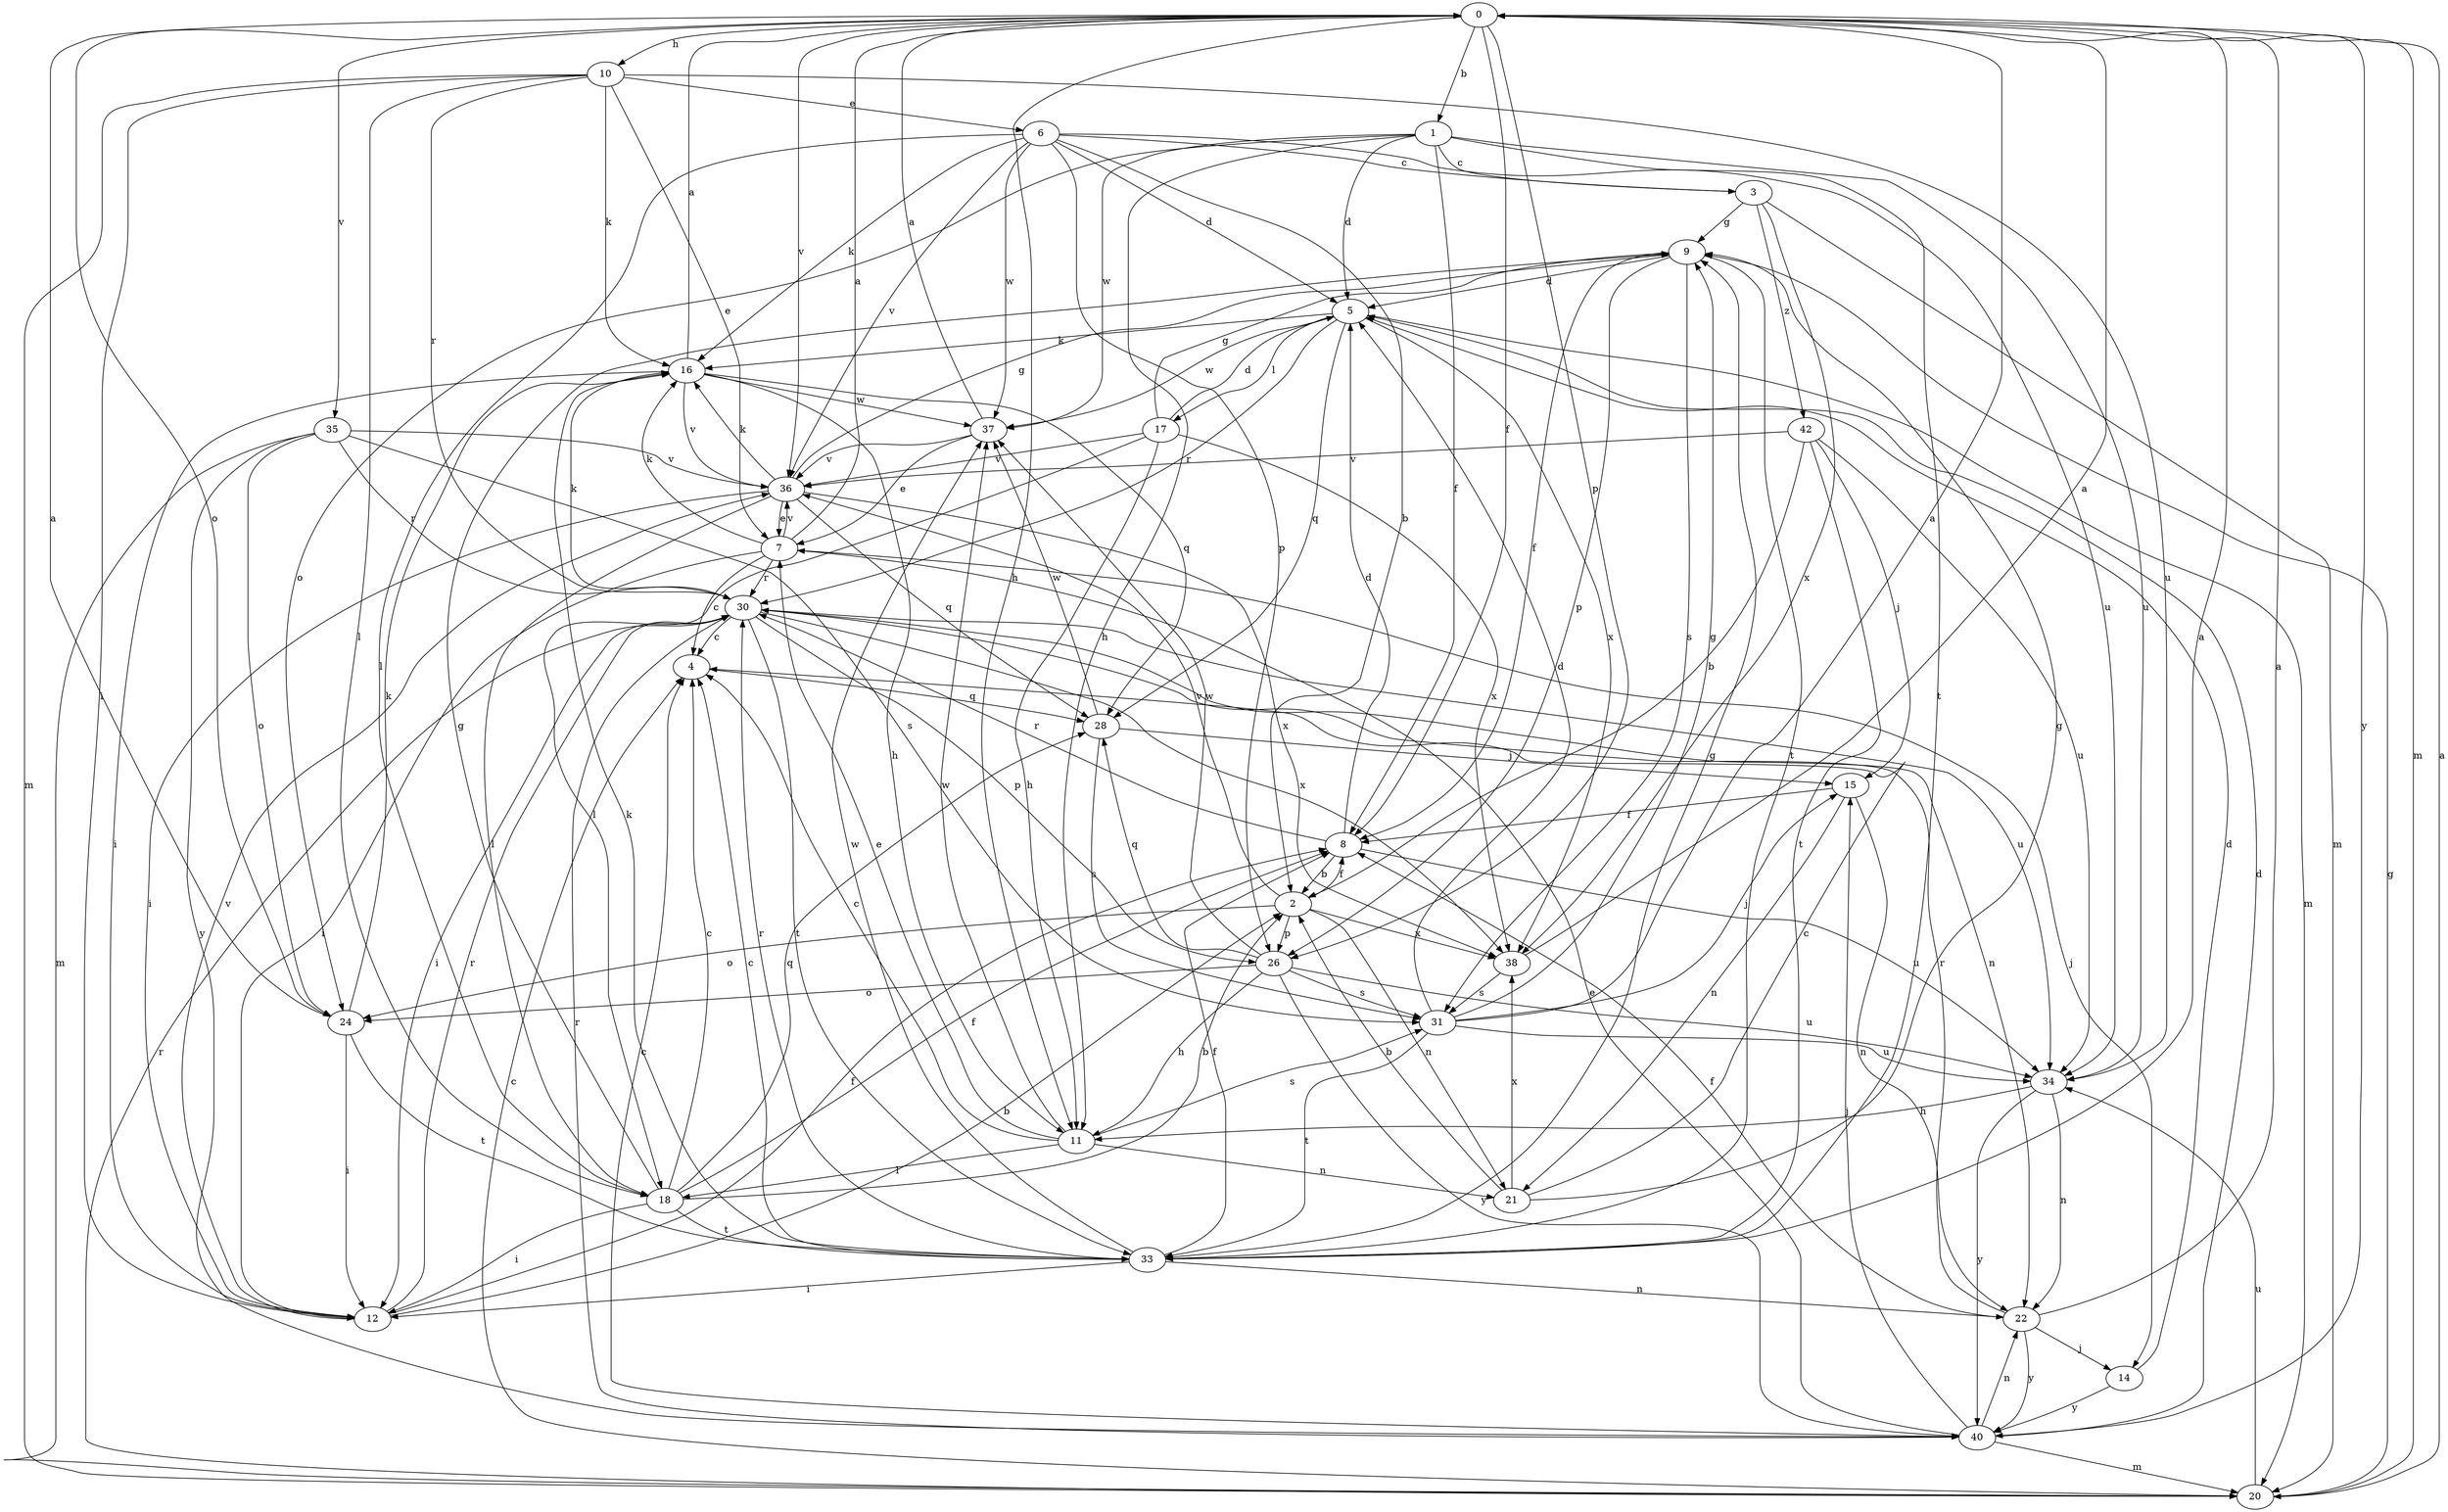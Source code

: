 strict digraph  {
0;
1;
2;
3;
4;
5;
6;
7;
8;
9;
10;
11;
12;
14;
15;
16;
17;
18;
20;
21;
22;
24;
26;
28;
30;
31;
33;
34;
35;
36;
37;
38;
40;
42;
0 -> 1  [label=b];
0 -> 8  [label=f];
0 -> 10  [label=h];
0 -> 11  [label=h];
0 -> 20  [label=m];
0 -> 24  [label=o];
0 -> 26  [label=p];
0 -> 35  [label=v];
0 -> 36  [label=v];
0 -> 40  [label=y];
1 -> 3  [label=c];
1 -> 5  [label=d];
1 -> 8  [label=f];
1 -> 11  [label=h];
1 -> 24  [label=o];
1 -> 33  [label=t];
1 -> 34  [label=u];
1 -> 37  [label=w];
2 -> 8  [label=f];
2 -> 21  [label=n];
2 -> 24  [label=o];
2 -> 26  [label=p];
2 -> 36  [label=v];
2 -> 38  [label=x];
3 -> 9  [label=g];
3 -> 20  [label=m];
3 -> 38  [label=x];
3 -> 42  [label=z];
4 -> 28  [label=q];
5 -> 16  [label=k];
5 -> 17  [label=l];
5 -> 20  [label=m];
5 -> 28  [label=q];
5 -> 30  [label=r];
5 -> 37  [label=w];
5 -> 38  [label=x];
6 -> 2  [label=b];
6 -> 3  [label=c];
6 -> 5  [label=d];
6 -> 16  [label=k];
6 -> 18  [label=l];
6 -> 26  [label=p];
6 -> 34  [label=u];
6 -> 36  [label=v];
6 -> 37  [label=w];
7 -> 0  [label=a];
7 -> 4  [label=c];
7 -> 12  [label=i];
7 -> 14  [label=j];
7 -> 16  [label=k];
7 -> 30  [label=r];
7 -> 36  [label=v];
8 -> 2  [label=b];
8 -> 5  [label=d];
8 -> 30  [label=r];
8 -> 34  [label=u];
9 -> 5  [label=d];
9 -> 8  [label=f];
9 -> 26  [label=p];
9 -> 31  [label=s];
9 -> 33  [label=t];
10 -> 6  [label=e];
10 -> 7  [label=e];
10 -> 12  [label=i];
10 -> 16  [label=k];
10 -> 18  [label=l];
10 -> 20  [label=m];
10 -> 30  [label=r];
10 -> 34  [label=u];
11 -> 4  [label=c];
11 -> 7  [label=e];
11 -> 18  [label=l];
11 -> 21  [label=n];
11 -> 31  [label=s];
11 -> 37  [label=w];
12 -> 2  [label=b];
12 -> 8  [label=f];
12 -> 30  [label=r];
12 -> 36  [label=v];
14 -> 5  [label=d];
14 -> 40  [label=y];
15 -> 8  [label=f];
15 -> 21  [label=n];
15 -> 22  [label=n];
16 -> 0  [label=a];
16 -> 11  [label=h];
16 -> 12  [label=i];
16 -> 28  [label=q];
16 -> 36  [label=v];
16 -> 37  [label=w];
17 -> 5  [label=d];
17 -> 9  [label=g];
17 -> 11  [label=h];
17 -> 18  [label=l];
17 -> 36  [label=v];
17 -> 38  [label=x];
18 -> 2  [label=b];
18 -> 4  [label=c];
18 -> 8  [label=f];
18 -> 9  [label=g];
18 -> 12  [label=i];
18 -> 28  [label=q];
18 -> 33  [label=t];
20 -> 0  [label=a];
20 -> 4  [label=c];
20 -> 9  [label=g];
20 -> 30  [label=r];
20 -> 34  [label=u];
21 -> 2  [label=b];
21 -> 4  [label=c];
21 -> 9  [label=g];
21 -> 38  [label=x];
22 -> 0  [label=a];
22 -> 8  [label=f];
22 -> 14  [label=j];
22 -> 30  [label=r];
22 -> 40  [label=y];
24 -> 0  [label=a];
24 -> 12  [label=i];
24 -> 16  [label=k];
24 -> 33  [label=t];
26 -> 11  [label=h];
26 -> 24  [label=o];
26 -> 28  [label=q];
26 -> 31  [label=s];
26 -> 34  [label=u];
26 -> 37  [label=w];
26 -> 40  [label=y];
28 -> 15  [label=j];
28 -> 31  [label=s];
28 -> 37  [label=w];
30 -> 4  [label=c];
30 -> 12  [label=i];
30 -> 16  [label=k];
30 -> 22  [label=n];
30 -> 26  [label=p];
30 -> 33  [label=t];
30 -> 34  [label=u];
30 -> 38  [label=x];
31 -> 0  [label=a];
31 -> 5  [label=d];
31 -> 9  [label=g];
31 -> 15  [label=j];
31 -> 33  [label=t];
31 -> 34  [label=u];
33 -> 0  [label=a];
33 -> 4  [label=c];
33 -> 8  [label=f];
33 -> 9  [label=g];
33 -> 12  [label=i];
33 -> 16  [label=k];
33 -> 22  [label=n];
33 -> 30  [label=r];
33 -> 37  [label=w];
34 -> 11  [label=h];
34 -> 22  [label=n];
34 -> 40  [label=y];
35 -> 20  [label=m];
35 -> 24  [label=o];
35 -> 30  [label=r];
35 -> 31  [label=s];
35 -> 36  [label=v];
35 -> 40  [label=y];
36 -> 7  [label=e];
36 -> 9  [label=g];
36 -> 12  [label=i];
36 -> 16  [label=k];
36 -> 18  [label=l];
36 -> 28  [label=q];
36 -> 38  [label=x];
37 -> 0  [label=a];
37 -> 7  [label=e];
37 -> 36  [label=v];
38 -> 0  [label=a];
38 -> 31  [label=s];
40 -> 4  [label=c];
40 -> 5  [label=d];
40 -> 7  [label=e];
40 -> 15  [label=j];
40 -> 20  [label=m];
40 -> 22  [label=n];
40 -> 30  [label=r];
42 -> 2  [label=b];
42 -> 15  [label=j];
42 -> 33  [label=t];
42 -> 34  [label=u];
42 -> 36  [label=v];
}
